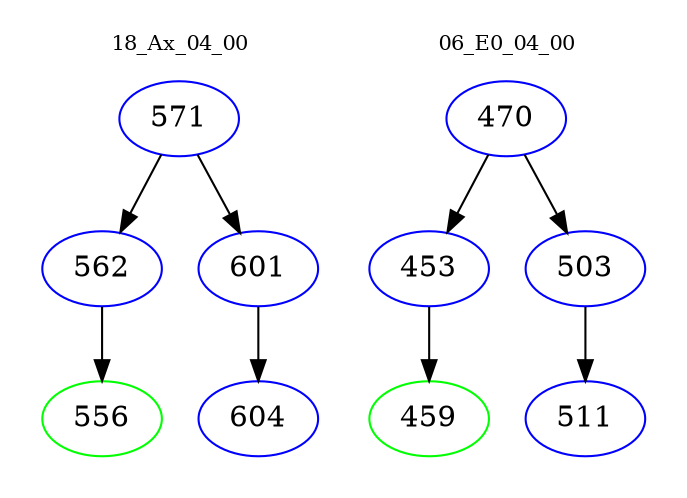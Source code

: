 digraph{
subgraph cluster_0 {
color = white
label = "18_Ax_04_00";
fontsize=10;
T0_571 [label="571", color="blue"]
T0_571 -> T0_562 [color="black"]
T0_562 [label="562", color="blue"]
T0_562 -> T0_556 [color="black"]
T0_556 [label="556", color="green"]
T0_571 -> T0_601 [color="black"]
T0_601 [label="601", color="blue"]
T0_601 -> T0_604 [color="black"]
T0_604 [label="604", color="blue"]
}
subgraph cluster_1 {
color = white
label = "06_E0_04_00";
fontsize=10;
T1_470 [label="470", color="blue"]
T1_470 -> T1_453 [color="black"]
T1_453 [label="453", color="blue"]
T1_453 -> T1_459 [color="black"]
T1_459 [label="459", color="green"]
T1_470 -> T1_503 [color="black"]
T1_503 [label="503", color="blue"]
T1_503 -> T1_511 [color="black"]
T1_511 [label="511", color="blue"]
}
}
